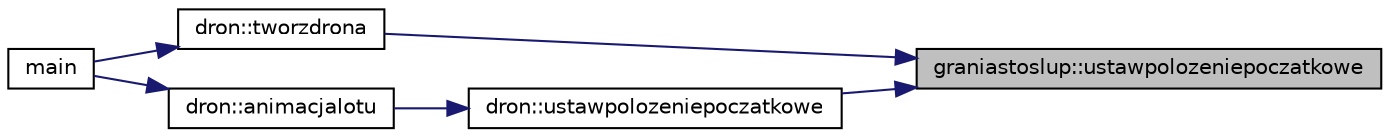 digraph "graniastoslup::ustawpolozeniepoczatkowe"
{
 // LATEX_PDF_SIZE
  edge [fontname="Helvetica",fontsize="10",labelfontname="Helvetica",labelfontsize="10"];
  node [fontname="Helvetica",fontsize="10",shape=record];
  rankdir="RL";
  Node1 [label="graniastoslup::ustawpolozeniepoczatkowe",height=0.2,width=0.4,color="black", fillcolor="grey75", style="filled", fontcolor="black",tooltip="Metoda klasy graniastoslup. | | Argumenty:   | polozeniepoczatkowe aktualne polozenie poczatkowe | | ..."];
  Node1 -> Node2 [dir="back",color="midnightblue",fontsize="10",style="solid"];
  Node2 [label="dron::tworzdrona",height=0.2,width=0.4,color="black", fillcolor="white", style="filled",URL="$classdron.html#a757144c8ddd8fe952d46ae85404860dd",tooltip="Metoda klasy dron. | | Argumenty: | | nr-numer drona | | tworzy drona w oparciu o jego numer nr i wbu..."];
  Node2 -> Node3 [dir="back",color="midnightblue",fontsize="10",style="solid"];
  Node3 [label="main",height=0.2,width=0.4,color="black", fillcolor="white", style="filled",URL="$app_2main_8cpp.html#ae66f6b31b5ad750f1fe042a706a4e3d4",tooltip=" "];
  Node1 -> Node4 [dir="back",color="midnightblue",fontsize="10",style="solid"];
  Node4 [label="dron::ustawpolozeniepoczatkowe",height=0.2,width=0.4,color="black", fillcolor="white", style="filled",URL="$classdron.html#a746f17ce078da9eb88560a29f2aa81a1",tooltip="Metoda klasy dron. | | Argumenty: | | polozeniepoczatkowe1-ustawaia polozenie poczatkowe | | przekazu..."];
  Node4 -> Node5 [dir="back",color="midnightblue",fontsize="10",style="solid"];
  Node5 [label="dron::animacjalotu",height=0.2,width=0.4,color="black", fillcolor="white", style="filled",URL="$classdron.html#a4fe83415726ebc798e1ac6b37341ec70",tooltip="Metoda klasy dron. | | animuje przelot drona dla gnuplota |."];
  Node5 -> Node3 [dir="back",color="midnightblue",fontsize="10",style="solid"];
}
